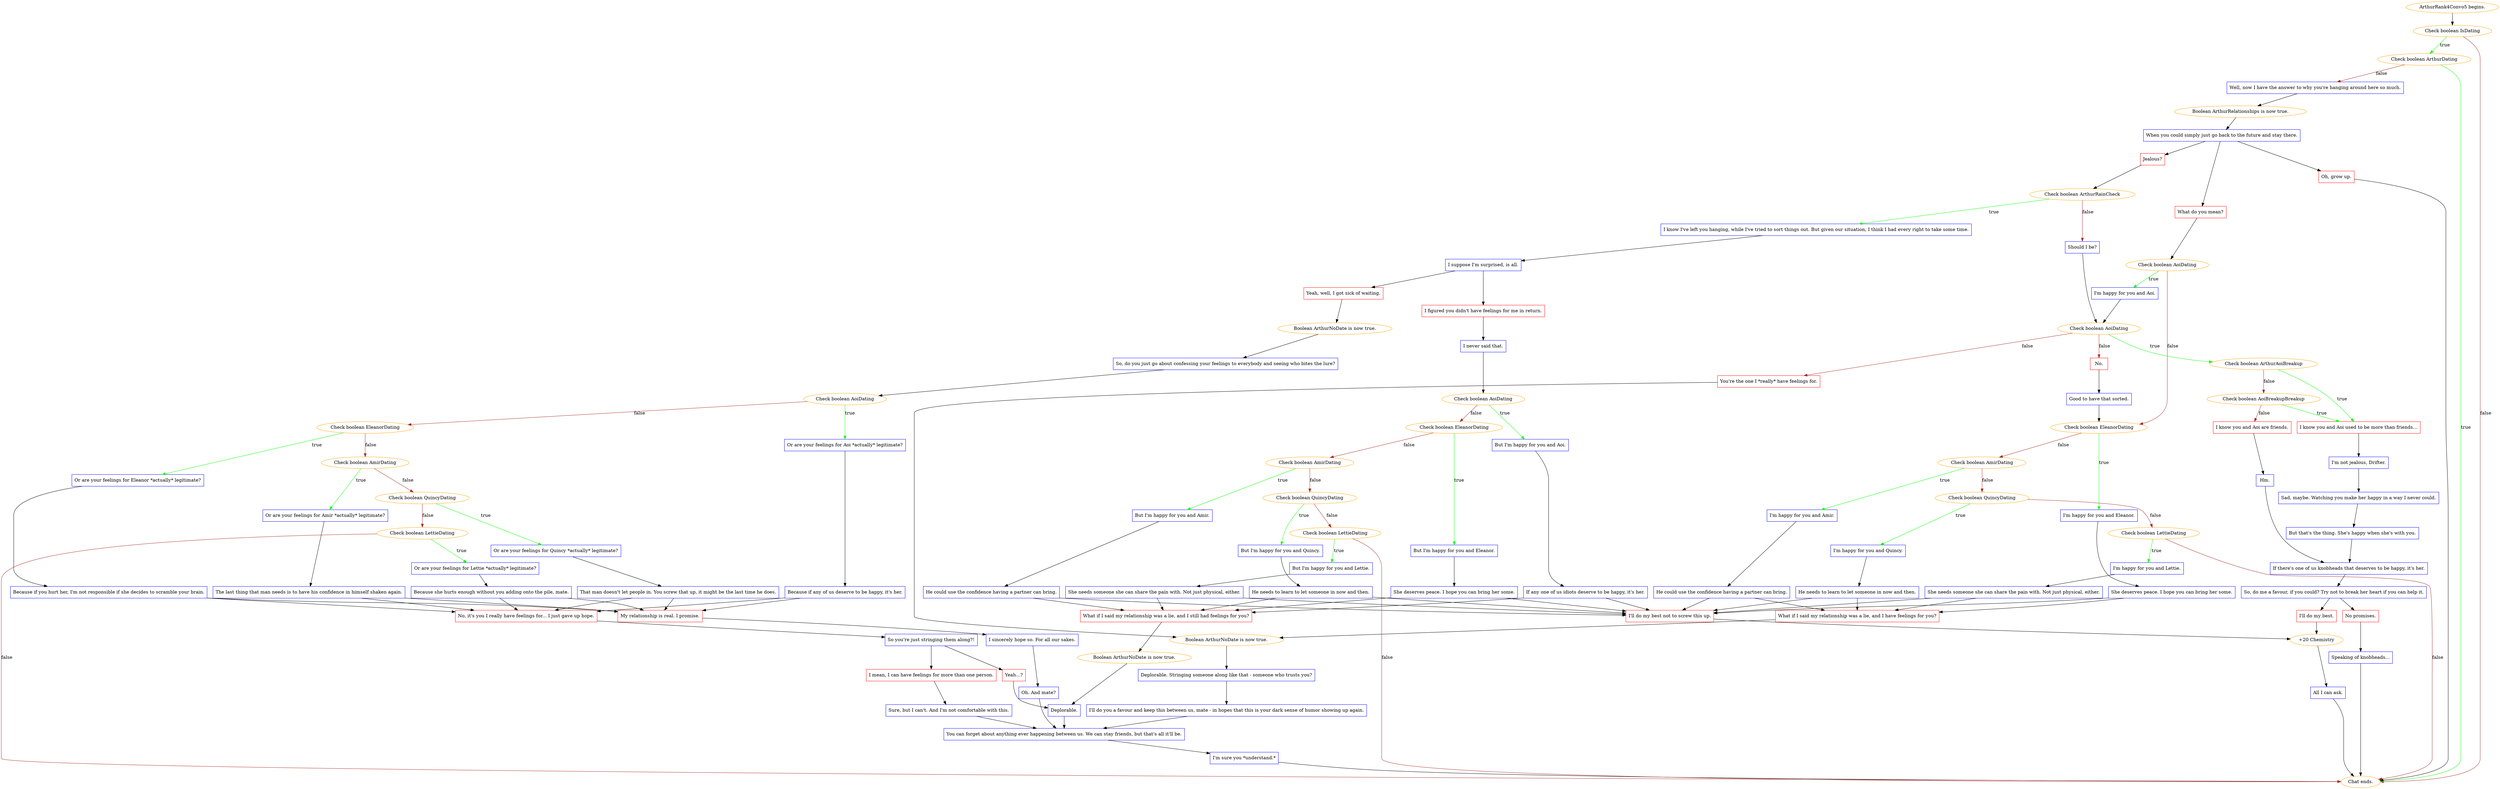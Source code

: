 digraph {
	"ArthurRank4Convo5 begins." [color=orange];
		"ArthurRank4Convo5 begins." -> j2018845881;
	j2018845881 [label="Check boolean IsDating",color=orange];
		j2018845881 -> j2993237603 [label=true,color=green];
		j2018845881 -> "Chat ends." [label=false,color=brown];
	j2993237603 [label="Check boolean ArthurDating",color=orange];
		j2993237603 -> "Chat ends." [label=true,color=green];
		j2993237603 -> j2705489849 [label=false,color=brown];
	"Chat ends." [color=orange];
	j2705489849 [label="Well, now I have the answer to why you're hanging around here so much.",shape=box,color=blue];
		j2705489849 -> j4122509630;
	j4122509630 [label="Boolean ArthurRelationships is now true.",color=orange];
		j4122509630 -> j3110840935;
	j3110840935 [label="When you could simply just go back to the future and stay there.",shape=box,color=blue];
		j3110840935 -> j1910001860;
		j3110840935 -> j4202661823;
		j3110840935 -> j1698977246;
	j1910001860 [label="Oh, grow up.",shape=box,color=red];
		j1910001860 -> "Chat ends.";
	j4202661823 [label="Jealous?",shape=box,color=red];
		j4202661823 -> j1876090925;
	j1698977246 [label="What do you mean?",shape=box,color=red];
		j1698977246 -> j3574252422;
	j1876090925 [label="Check boolean ArthurRainCheck",color=orange];
		j1876090925 -> j1192668964 [label=true,color=green];
		j1876090925 -> j226170128 [label=false,color=brown];
	j3574252422 [label="Check boolean AoiDating",color=orange];
		j3574252422 -> j2218357897 [label=true,color=green];
		j3574252422 -> j1759626161 [label=false,color=brown];
	j1192668964 [label="I know I've left you hanging, while I've tried to sort things out. But given our situation, I think I had every right to take some time.",shape=box,color=blue];
		j1192668964 -> j3883403314;
	j226170128 [label="Should I be?",shape=box,color=blue];
		j226170128 -> j2279261553;
	j2218357897 [label="I'm happy for you and Aoi.",shape=box,color=blue];
		j2218357897 -> j2279261553;
	j1759626161 [label="Check boolean EleanorDating",color=orange];
		j1759626161 -> j640523881 [label=true,color=green];
		j1759626161 -> j4274557196 [label=false,color=brown];
	j3883403314 [label="I suppose I'm surprised, is all.",shape=box,color=blue];
		j3883403314 -> j3007386450;
		j3883403314 -> j2316594751;
	j2279261553 [label="Check boolean AoiDating",color=orange];
		j2279261553 -> j1863277533 [label=true,color=green];
		j2279261553 -> j4215643421 [label=false,color=brown];
		j2279261553 -> j4100241151 [label=false,color=brown];
	j640523881 [label="I'm happy for you and Eleanor.",shape=box,color=blue];
		j640523881 -> j1674229208;
	j4274557196 [label="Check boolean AmirDating",color=orange];
		j4274557196 -> j1729136998 [label=true,color=green];
		j4274557196 -> j1675108729 [label=false,color=brown];
	j3007386450 [label="I figured you didn't have feelings for me in return.",shape=box,color=red];
		j3007386450 -> j3208687852;
	j2316594751 [label="Yeah, well, I got sick of waiting.",shape=box,color=red];
		j2316594751 -> j913369865;
	j1863277533 [label="Check boolean ArthurAoiBreakup",color=orange];
		j1863277533 -> j4069300375 [label=true,color=green];
		j1863277533 -> j1641706424 [label=false,color=brown];
	j4215643421 [label="No.",shape=box,color=red];
		j4215643421 -> j318487153;
	j4100241151 [label="You're the one I *really* have feelings for.",shape=box,color=red];
		j4100241151 -> j2064409527;
	j1674229208 [label="She deserves peace. I hope you can bring her some.",shape=box,color=blue];
		j1674229208 -> j244680086;
		j1674229208 -> j2708028173;
	j1729136998 [label="I'm happy for you and Amir.",shape=box,color=blue];
		j1729136998 -> j2988349674;
	j1675108729 [label="Check boolean QuincyDating",color=orange];
		j1675108729 -> j4015011029 [label=true,color=green];
		j1675108729 -> j3895399393 [label=false,color=brown];
	j3208687852 [label="I never said that.",shape=box,color=blue];
		j3208687852 -> j1292584064;
	j913369865 [label="Boolean ArthurNoDate is now true.",color=orange];
		j913369865 -> j2323835823;
	j4069300375 [label="I know you and Aoi used to be more than friends...",shape=box,color=red];
		j4069300375 -> j2315388403;
	j1641706424 [label="Check boolean AoiBreakupBreakup",color=orange];
		j1641706424 -> j4069300375 [label=true,color=green];
		j1641706424 -> j3941809533 [label=false,color=brown];
	j318487153 [label="Good to have that sorted.",shape=box,color=blue];
		j318487153 -> j1759626161;
	j2064409527 [label="Boolean ArthurNoDate is now true.",color=orange];
		j2064409527 -> j3707492144;
	j244680086 [label="I'll do my best not to screw this up.",shape=box,color=red];
		j244680086 -> j2482779349;
	j2708028173 [label="What if I said my relationship was a lie, and I have feelings for you?",shape=box,color=red];
		j2708028173 -> j2064409527;
	j2988349674 [label="He could use the confidence having a partner can bring.",shape=box,color=blue];
		j2988349674 -> j244680086;
		j2988349674 -> j2708028173;
	j4015011029 [label="I'm happy for you and Quincy.",shape=box,color=blue];
		j4015011029 -> j4247055520;
	j3895399393 [label="Check boolean LettieDating",color=orange];
		j3895399393 -> j540396928 [label=true,color=green];
		j3895399393 -> "Chat ends." [label=false,color=brown];
	j1292584064 [label="Check boolean AoiDating",color=orange];
		j1292584064 -> j2049269073 [label=true,color=green];
		j1292584064 -> j1044422633 [label=false,color=brown];
	j2323835823 [label="So, do you just go about confessing your feelings to everybody and seeing who bites the lure?",shape=box,color=blue];
		j2323835823 -> j2578975380;
	j2315388403 [label="I'm not jealous, Drifter.",shape=box,color=blue];
		j2315388403 -> j3120691127;
	j3941809533 [label="I know you and Aoi are friends.",shape=box,color=red];
		j3941809533 -> j1134408614;
	j3707492144 [label="Deplorable. Stringing someone along like that - someone who trusts you?",shape=box,color=blue];
		j3707492144 -> j2840805122;
	j2482779349 [label="+20 Chemistry",color=orange];
		j2482779349 -> j3316509917;
	j4247055520 [label="He needs to learn to let someone in now and then.",shape=box,color=blue];
		j4247055520 -> j244680086;
		j4247055520 -> j2708028173;
	j540396928 [label="I'm happy for you and Lettie.",shape=box,color=blue];
		j540396928 -> j2613767023;
	j2049269073 [label="But I'm happy for you and Aoi.",shape=box,color=blue];
		j2049269073 -> j4162982118;
	j1044422633 [label="Check boolean EleanorDating",color=orange];
		j1044422633 -> j1775351655 [label=true,color=green];
		j1044422633 -> j2191467577 [label=false,color=brown];
	j2578975380 [label="Check boolean AoiDating",color=orange];
		j2578975380 -> j4220390406 [label=true,color=green];
		j2578975380 -> j1553816266 [label=false,color=brown];
	j3120691127 [label="Sad, maybe. Watching you make her happy in a way I never could.",shape=box,color=blue];
		j3120691127 -> j48761171;
	j1134408614 [label="Hm.",shape=box,color=blue];
		j1134408614 -> j1421413899;
	j2840805122 [label="I'll do you a favour and keep this between us, mate - in hopes that this is your dark sense of humor showing up again.",shape=box,color=blue];
		j2840805122 -> j648264164;
	j3316509917 [label="All I can ask.",shape=box,color=blue];
		j3316509917 -> "Chat ends.";
	j2613767023 [label="She needs someone she can share the pain with. Not just physical, either.",shape=box,color=blue];
		j2613767023 -> j244680086;
		j2613767023 -> j2708028173;
	j4162982118 [label="If any one of us idiots deserve to be happy, it's her.",shape=box,color=blue];
		j4162982118 -> j244680086;
		j4162982118 -> j722213973;
	j1775351655 [label="But I'm happy for you and Eleanor.",shape=box,color=blue];
		j1775351655 -> j3038557170;
	j2191467577 [label="Check boolean AmirDating",color=orange];
		j2191467577 -> j3521332938 [label=true,color=green];
		j2191467577 -> j3786569169 [label=false,color=brown];
	j4220390406 [label="Or are your feelings for Aoi *actually* legitimate?",shape=box,color=blue];
		j4220390406 -> j1362564350;
	j1553816266 [label="Check boolean EleanorDating",color=orange];
		j1553816266 -> j3279920712 [label=true,color=green];
		j1553816266 -> j2704905820 [label=false,color=brown];
	j48761171 [label="But that's the thing. She's happy when she's with you.",shape=box,color=blue];
		j48761171 -> j1421413899;
	j1421413899 [label="If there's one of us knobheads that deserves to be happy, it's her.",shape=box,color=blue];
		j1421413899 -> j836699113;
	j648264164 [label="You can forget about anything ever happening between us. We can stay friends, but that's all it'll be.",shape=box,color=blue];
		j648264164 -> j1461156062;
	j722213973 [label="What if I said my relationship was a lie, and I still had feelings for you?",shape=box,color=red];
		j722213973 -> j402141777;
	j3038557170 [label="She deserves peace. I hope you can bring her some.",shape=box,color=blue];
		j3038557170 -> j244680086;
		j3038557170 -> j722213973;
	j3521332938 [label="But I'm happy for you and Amir.",shape=box,color=blue];
		j3521332938 -> j655560467;
	j3786569169 [label="Check boolean QuincyDating",color=orange];
		j3786569169 -> j2971866286 [label=true,color=green];
		j3786569169 -> j500909637 [label=false,color=brown];
	j1362564350 [label="Because if any of us deserve to be happy, it's her.",shape=box,color=blue];
		j1362564350 -> j3113361933;
		j1362564350 -> j1058656008;
	j3279920712 [label="Or are your feelings for Eleanor *actually* legitimate?",shape=box,color=blue];
		j3279920712 -> j2401366610;
	j2704905820 [label="Check boolean AmirDating",color=orange];
		j2704905820 -> j3321276920 [label=true,color=green];
		j2704905820 -> j1535484838 [label=false,color=brown];
	j836699113 [label="So, do me a favour, if you could? Try not to break her heart if you can help it.",shape=box,color=blue];
		j836699113 -> j2831752588;
		j836699113 -> j2444113317;
	j1461156062 [label="I'm sure you *understand.*",shape=box,color=blue];
		j1461156062 -> "Chat ends.";
	j402141777 [label="Boolean ArthurNoDate is now true.",color=orange];
		j402141777 -> j582853194;
	j655560467 [label="He could use the confidence having a partner can bring.",shape=box,color=blue];
		j655560467 -> j244680086;
		j655560467 -> j722213973;
	j2971866286 [label="But I'm happy for you and Quincy.",shape=box,color=blue];
		j2971866286 -> j1395968490;
	j500909637 [label="Check boolean LettieDating",color=orange];
		j500909637 -> j3697576632 [label=true,color=green];
		j500909637 -> "Chat ends." [label=false,color=brown];
	j3113361933 [label="My relationship is real. I promise.",shape=box,color=red];
		j3113361933 -> j3522146630;
	j1058656008 [label="No, it's you I really have feelings for... I just gave up hope.",shape=box,color=red];
		j1058656008 -> j2724514255;
	j2401366610 [label="Because if you hurt her, I'm not responsible if she decides to scramble your brain.",shape=box,color=blue];
		j2401366610 -> j3113361933;
		j2401366610 -> j1058656008;
	j3321276920 [label="Or are your feelings for Amir *actually* legitimate?",shape=box,color=blue];
		j3321276920 -> j1417991969;
	j1535484838 [label="Check boolean QuincyDating",color=orange];
		j1535484838 -> j270543741 [label=true,color=green];
		j1535484838 -> j2093702655 [label=false,color=brown];
	j2831752588 [label="I'll do my best.",shape=box,color=red];
		j2831752588 -> j2482779349;
	j2444113317 [label="No promises.",shape=box,color=red];
		j2444113317 -> j2646416293;
	j582853194 [label="Deplorable.",shape=box,color=blue];
		j582853194 -> j648264164;
	j1395968490 [label="He needs to learn to let someone in now and then.",shape=box,color=blue];
		j1395968490 -> j244680086;
		j1395968490 -> j722213973;
	j3697576632 [label="But I'm happy for you and Lettie.",shape=box,color=blue];
		j3697576632 -> j2296221533;
	j3522146630 [label="I sincerely hope so. For all our sakes.",shape=box,color=blue];
		j3522146630 -> j466139685;
	j2724514255 [label="So you're just stringing them along?!",shape=box,color=blue];
		j2724514255 -> j3361866971;
		j2724514255 -> j1055415927;
	j1417991969 [label="The last thing that man needs is to have his confidence in himself shaken again.",shape=box,color=blue];
		j1417991969 -> j3113361933;
		j1417991969 -> j1058656008;
	j270543741 [label="Or are your feelings for Quincy *actually* legitimate?",shape=box,color=blue];
		j270543741 -> j2602621163;
	j2093702655 [label="Check boolean LettieDating",color=orange];
		j2093702655 -> j3928736879 [label=true,color=green];
		j2093702655 -> "Chat ends." [label=false,color=brown];
	j2646416293 [label="Speaking of knobheads...",shape=box,color=blue];
		j2646416293 -> "Chat ends.";
	j2296221533 [label="She needs someone she can share the pain with. Not just physical, either.",shape=box,color=blue];
		j2296221533 -> j244680086;
		j2296221533 -> j722213973;
	j466139685 [label="Oh. And mate?",shape=box,color=blue];
		j466139685 -> j648264164;
	j3361866971 [label="I mean, I can have feelings for more than one person.",shape=box,color=red];
		j3361866971 -> j3631906070;
	j1055415927 [label="Yeah...?",shape=box,color=red];
		j1055415927 -> j582853194;
	j2602621163 [label="That man doesn't let people in. You screw that up, it might be the last time he does.",shape=box,color=blue];
		j2602621163 -> j3113361933;
		j2602621163 -> j1058656008;
	j3928736879 [label="Or are your feelings for Lettie *actually* legitimate?",shape=box,color=blue];
		j3928736879 -> j4172766178;
	j3631906070 [label="Sure, but I can't. And I'm not comfortable with this.",shape=box,color=blue];
		j3631906070 -> j648264164;
	j4172766178 [label="Because she hurts enough without you adding onto the pile, mate.",shape=box,color=blue];
		j4172766178 -> j3113361933;
		j4172766178 -> j1058656008;
}